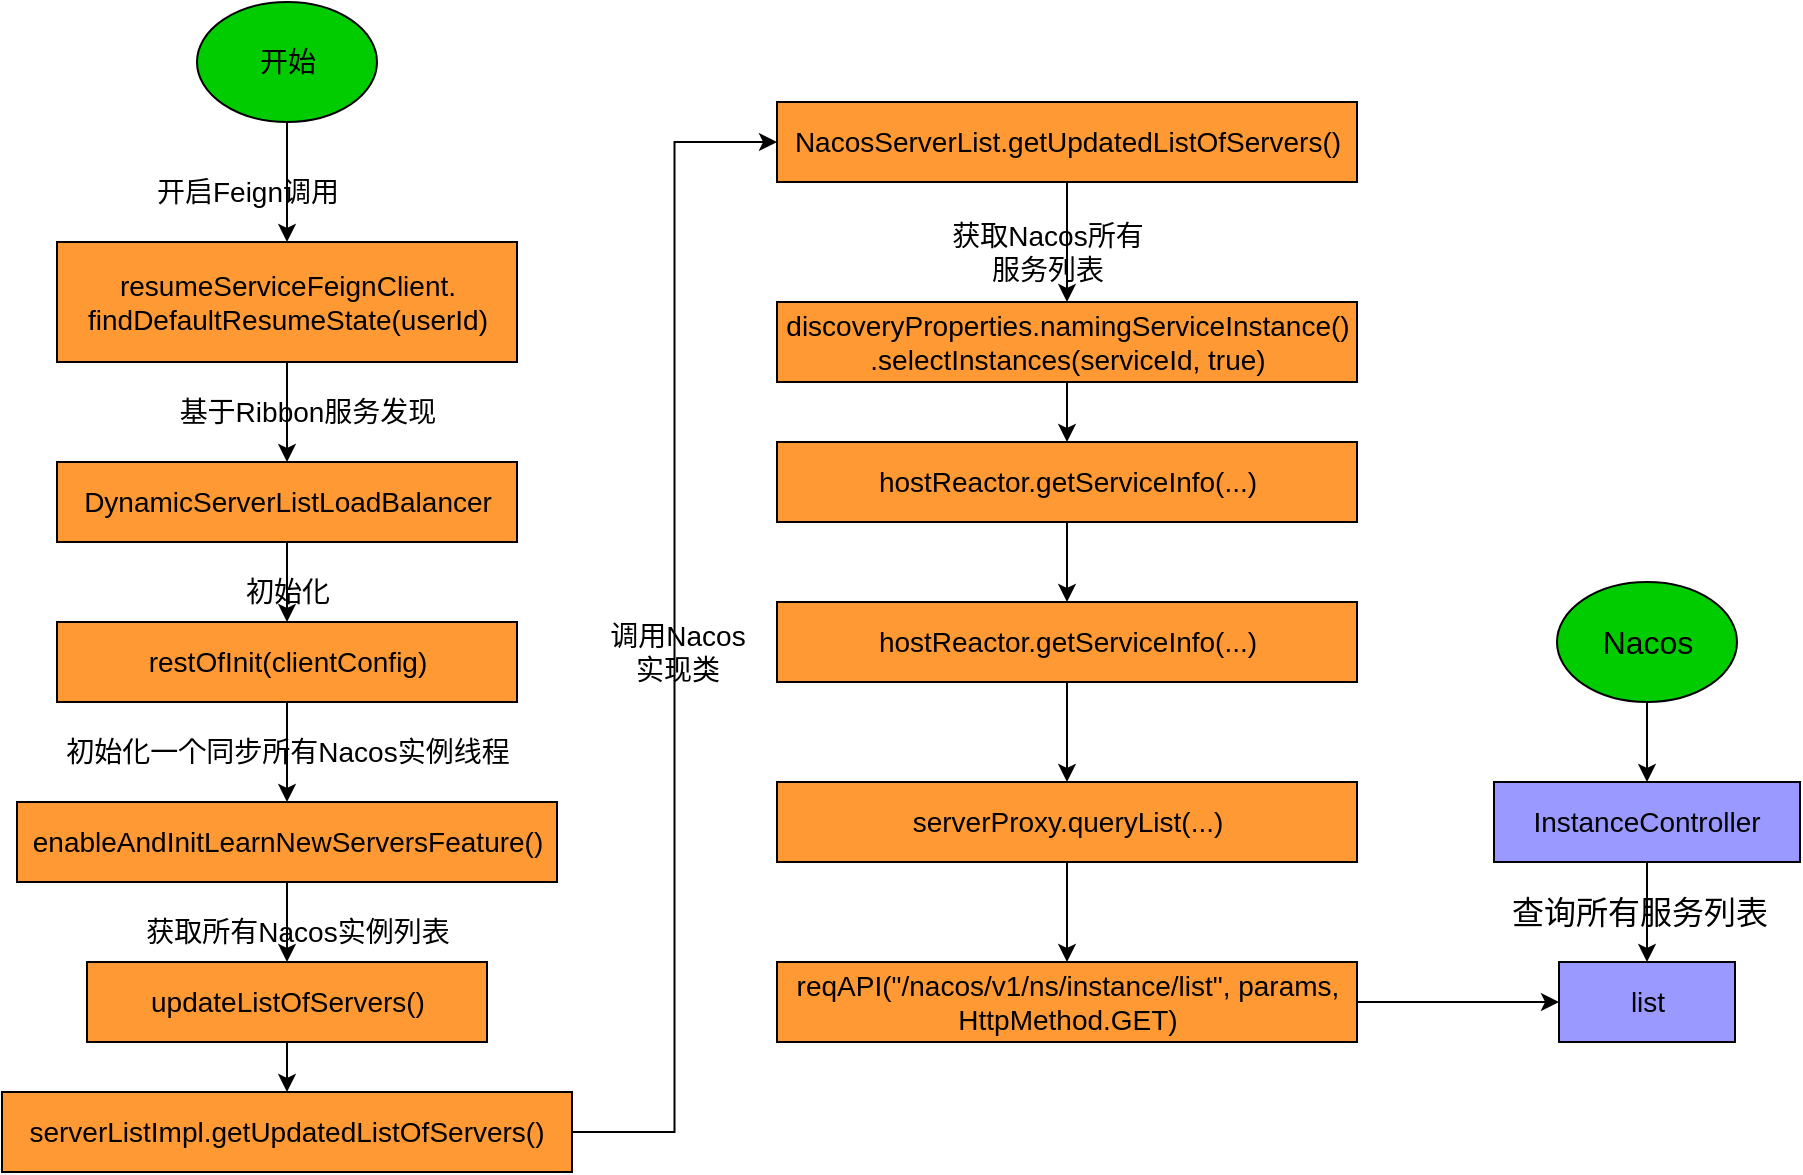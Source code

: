 <mxfile version="20.2.6" type="device"><diagram id="C5RBs43oDa-KdzZeNtuy" name="Page-1"><mxGraphModel dx="1422" dy="762" grid="1" gridSize="10" guides="1" tooltips="1" connect="1" arrows="1" fold="1" page="1" pageScale="1" pageWidth="627" pageHeight="669" math="0" shadow="0"><root><mxCell id="WIyWlLk6GJQsqaUBKTNV-0"/><mxCell id="WIyWlLk6GJQsqaUBKTNV-1" parent="WIyWlLk6GJQsqaUBKTNV-0"/><mxCell id="gpeVUqWnFMAwExDxJcNL-3" style="edgeStyle=orthogonalEdgeStyle;rounded=0;orthogonalLoop=1;jettySize=auto;html=1;exitX=0.5;exitY=1;exitDx=0;exitDy=0;entryX=0.5;entryY=0;entryDx=0;entryDy=0;fontSize=14;" edge="1" parent="WIyWlLk6GJQsqaUBKTNV-1" source="gpeVUqWnFMAwExDxJcNL-0" target="gpeVUqWnFMAwExDxJcNL-1"><mxGeometry relative="1" as="geometry"/></mxCell><mxCell id="gpeVUqWnFMAwExDxJcNL-0" value="开始" style="ellipse;whiteSpace=wrap;html=1;fontSize=14;fillColor=#00CC00;" vertex="1" parent="WIyWlLk6GJQsqaUBKTNV-1"><mxGeometry x="207.5" y="42" width="90" height="60" as="geometry"/></mxCell><mxCell id="gpeVUqWnFMAwExDxJcNL-6" value="" style="edgeStyle=orthogonalEdgeStyle;rounded=0;orthogonalLoop=1;jettySize=auto;html=1;fontSize=14;" edge="1" parent="WIyWlLk6GJQsqaUBKTNV-1" source="gpeVUqWnFMAwExDxJcNL-1" target="gpeVUqWnFMAwExDxJcNL-5"><mxGeometry relative="1" as="geometry"/></mxCell><mxCell id="gpeVUqWnFMAwExDxJcNL-1" value="resumeServiceFeignClient.&lt;br&gt;findDefaultResumeState(userId)" style="rounded=0;whiteSpace=wrap;html=1;fontSize=14;fillColor=#FF9933;" vertex="1" parent="WIyWlLk6GJQsqaUBKTNV-1"><mxGeometry x="137.5" y="162" width="230" height="60" as="geometry"/></mxCell><mxCell id="gpeVUqWnFMAwExDxJcNL-4" value="开启Feign调用" style="text;html=1;strokeColor=none;fillColor=none;align=center;verticalAlign=middle;whiteSpace=wrap;rounded=0;fontSize=14;" vertex="1" parent="WIyWlLk6GJQsqaUBKTNV-1"><mxGeometry x="177.5" y="122" width="110" height="30" as="geometry"/></mxCell><mxCell id="gpeVUqWnFMAwExDxJcNL-9" value="" style="edgeStyle=orthogonalEdgeStyle;rounded=0;orthogonalLoop=1;jettySize=auto;html=1;fontSize=14;" edge="1" parent="WIyWlLk6GJQsqaUBKTNV-1" source="gpeVUqWnFMAwExDxJcNL-5" target="gpeVUqWnFMAwExDxJcNL-8"><mxGeometry relative="1" as="geometry"/></mxCell><mxCell id="gpeVUqWnFMAwExDxJcNL-5" value="DynamicServerListLoadBalancer" style="rounded=0;whiteSpace=wrap;html=1;fontSize=14;fillColor=#FF9933;" vertex="1" parent="WIyWlLk6GJQsqaUBKTNV-1"><mxGeometry x="137.5" y="272" width="230" height="40" as="geometry"/></mxCell><mxCell id="gpeVUqWnFMAwExDxJcNL-7" value="基于Ribbon服务发现" style="text;html=1;strokeColor=none;fillColor=none;align=center;verticalAlign=middle;whiteSpace=wrap;rounded=0;fontSize=14;" vertex="1" parent="WIyWlLk6GJQsqaUBKTNV-1"><mxGeometry x="187.5" y="232" width="150" height="30" as="geometry"/></mxCell><mxCell id="gpeVUqWnFMAwExDxJcNL-12" value="" style="edgeStyle=orthogonalEdgeStyle;rounded=0;orthogonalLoop=1;jettySize=auto;html=1;fontSize=14;" edge="1" parent="WIyWlLk6GJQsqaUBKTNV-1" source="gpeVUqWnFMAwExDxJcNL-8" target="gpeVUqWnFMAwExDxJcNL-11"><mxGeometry relative="1" as="geometry"/></mxCell><mxCell id="gpeVUqWnFMAwExDxJcNL-8" value="restOfInit(clientConfig)" style="rounded=0;whiteSpace=wrap;html=1;fontSize=14;fillColor=#FF9933;" vertex="1" parent="WIyWlLk6GJQsqaUBKTNV-1"><mxGeometry x="137.5" y="352" width="230" height="40" as="geometry"/></mxCell><mxCell id="gpeVUqWnFMAwExDxJcNL-10" value="初始化" style="text;html=1;strokeColor=none;fillColor=none;align=center;verticalAlign=middle;whiteSpace=wrap;rounded=0;fontSize=14;" vertex="1" parent="WIyWlLk6GJQsqaUBKTNV-1"><mxGeometry x="222.5" y="322" width="60" height="30" as="geometry"/></mxCell><mxCell id="gpeVUqWnFMAwExDxJcNL-15" value="" style="edgeStyle=orthogonalEdgeStyle;rounded=0;orthogonalLoop=1;jettySize=auto;html=1;fontSize=14;" edge="1" parent="WIyWlLk6GJQsqaUBKTNV-1" source="gpeVUqWnFMAwExDxJcNL-11" target="gpeVUqWnFMAwExDxJcNL-14"><mxGeometry relative="1" as="geometry"/></mxCell><mxCell id="gpeVUqWnFMAwExDxJcNL-11" value="enableAndInitLearnNewServersFeature()" style="rounded=0;whiteSpace=wrap;html=1;fontSize=14;fillColor=#FF9933;" vertex="1" parent="WIyWlLk6GJQsqaUBKTNV-1"><mxGeometry x="117.5" y="442" width="270" height="40" as="geometry"/></mxCell><mxCell id="gpeVUqWnFMAwExDxJcNL-13" value="初始化一个同步所有Nacos实例线程" style="text;html=1;strokeColor=none;fillColor=none;align=center;verticalAlign=middle;whiteSpace=wrap;rounded=0;fontSize=14;" vertex="1" parent="WIyWlLk6GJQsqaUBKTNV-1"><mxGeometry x="132.5" y="402" width="240" height="30" as="geometry"/></mxCell><mxCell id="gpeVUqWnFMAwExDxJcNL-18" value="" style="edgeStyle=orthogonalEdgeStyle;rounded=0;orthogonalLoop=1;jettySize=auto;html=1;fontSize=14;" edge="1" parent="WIyWlLk6GJQsqaUBKTNV-1" source="gpeVUqWnFMAwExDxJcNL-14" target="gpeVUqWnFMAwExDxJcNL-17"><mxGeometry relative="1" as="geometry"/></mxCell><mxCell id="gpeVUqWnFMAwExDxJcNL-14" value="updateListOfServers()" style="rounded=0;whiteSpace=wrap;html=1;fontSize=14;fillColor=#FF9933;" vertex="1" parent="WIyWlLk6GJQsqaUBKTNV-1"><mxGeometry x="152.5" y="522" width="200" height="40" as="geometry"/></mxCell><mxCell id="gpeVUqWnFMAwExDxJcNL-16" value="获取所有Nacos实例列表" style="text;html=1;strokeColor=none;fillColor=none;align=center;verticalAlign=middle;whiteSpace=wrap;rounded=0;fontSize=14;" vertex="1" parent="WIyWlLk6GJQsqaUBKTNV-1"><mxGeometry x="167.5" y="492" width="180" height="30" as="geometry"/></mxCell><mxCell id="gpeVUqWnFMAwExDxJcNL-20" style="edgeStyle=orthogonalEdgeStyle;rounded=0;orthogonalLoop=1;jettySize=auto;html=1;exitX=1;exitY=0.5;exitDx=0;exitDy=0;entryX=0;entryY=0.5;entryDx=0;entryDy=0;fontSize=14;" edge="1" parent="WIyWlLk6GJQsqaUBKTNV-1" source="gpeVUqWnFMAwExDxJcNL-17" target="gpeVUqWnFMAwExDxJcNL-19"><mxGeometry relative="1" as="geometry"/></mxCell><mxCell id="gpeVUqWnFMAwExDxJcNL-17" value="serverListImpl.getUpdatedListOfServers()" style="rounded=0;whiteSpace=wrap;html=1;fontSize=14;fillColor=#FF9933;" vertex="1" parent="WIyWlLk6GJQsqaUBKTNV-1"><mxGeometry x="110" y="587" width="285" height="40" as="geometry"/></mxCell><mxCell id="gpeVUqWnFMAwExDxJcNL-24" value="" style="edgeStyle=orthogonalEdgeStyle;rounded=0;orthogonalLoop=1;jettySize=auto;html=1;fontSize=14;" edge="1" parent="WIyWlLk6GJQsqaUBKTNV-1" source="gpeVUqWnFMAwExDxJcNL-19" target="gpeVUqWnFMAwExDxJcNL-23"><mxGeometry relative="1" as="geometry"/></mxCell><mxCell id="gpeVUqWnFMAwExDxJcNL-19" value="NacosServerList.getUpdatedListOfServers()" style="rounded=0;whiteSpace=wrap;html=1;fontSize=14;fillColor=#FF9933;" vertex="1" parent="WIyWlLk6GJQsqaUBKTNV-1"><mxGeometry x="497.5" y="92" width="290" height="40" as="geometry"/></mxCell><mxCell id="gpeVUqWnFMAwExDxJcNL-22" value="调用Nacos实现类" style="text;html=1;strokeColor=none;fillColor=none;align=center;verticalAlign=middle;whiteSpace=wrap;rounded=0;fontSize=14;" vertex="1" parent="WIyWlLk6GJQsqaUBKTNV-1"><mxGeometry x="407.5" y="352" width="80" height="30" as="geometry"/></mxCell><mxCell id="gpeVUqWnFMAwExDxJcNL-27" value="" style="edgeStyle=orthogonalEdgeStyle;rounded=0;orthogonalLoop=1;jettySize=auto;html=1;fontSize=14;" edge="1" parent="WIyWlLk6GJQsqaUBKTNV-1" source="gpeVUqWnFMAwExDxJcNL-23" target="gpeVUqWnFMAwExDxJcNL-26"><mxGeometry relative="1" as="geometry"/></mxCell><mxCell id="gpeVUqWnFMAwExDxJcNL-23" value="&lt;div&gt;discoveryProperties.namingServiceInstance()&lt;/div&gt;&lt;div&gt;&lt;span style=&quot;&quot;&gt;&#9;&#9;&#9;&#9;&#9;&lt;/span&gt;.selectInstances(serviceId, true)&lt;/div&gt;" style="rounded=0;whiteSpace=wrap;html=1;fontSize=14;fillColor=#FF9933;" vertex="1" parent="WIyWlLk6GJQsqaUBKTNV-1"><mxGeometry x="497.5" y="192" width="290" height="40" as="geometry"/></mxCell><mxCell id="gpeVUqWnFMAwExDxJcNL-25" value="获取Nacos所有服务列表" style="text;html=1;strokeColor=none;fillColor=none;align=center;verticalAlign=middle;whiteSpace=wrap;rounded=0;fontSize=14;" vertex="1" parent="WIyWlLk6GJQsqaUBKTNV-1"><mxGeometry x="577.5" y="152" width="110" height="30" as="geometry"/></mxCell><mxCell id="gpeVUqWnFMAwExDxJcNL-29" value="" style="edgeStyle=orthogonalEdgeStyle;rounded=0;orthogonalLoop=1;jettySize=auto;html=1;fontSize=14;" edge="1" parent="WIyWlLk6GJQsqaUBKTNV-1" source="gpeVUqWnFMAwExDxJcNL-26" target="gpeVUqWnFMAwExDxJcNL-28"><mxGeometry relative="1" as="geometry"/></mxCell><mxCell id="gpeVUqWnFMAwExDxJcNL-26" value="hostReactor.getServiceInfo(...)" style="rounded=0;whiteSpace=wrap;html=1;fontSize=14;fillColor=#FF9933;" vertex="1" parent="WIyWlLk6GJQsqaUBKTNV-1"><mxGeometry x="497.5" y="262" width="290" height="40" as="geometry"/></mxCell><mxCell id="gpeVUqWnFMAwExDxJcNL-31" value="" style="edgeStyle=orthogonalEdgeStyle;rounded=0;orthogonalLoop=1;jettySize=auto;html=1;fontSize=14;" edge="1" parent="WIyWlLk6GJQsqaUBKTNV-1" source="gpeVUqWnFMAwExDxJcNL-28" target="gpeVUqWnFMAwExDxJcNL-30"><mxGeometry relative="1" as="geometry"/></mxCell><mxCell id="gpeVUqWnFMAwExDxJcNL-28" value="hostReactor.getServiceInfo(...)" style="rounded=0;whiteSpace=wrap;html=1;fontSize=14;fillColor=#FF9933;" vertex="1" parent="WIyWlLk6GJQsqaUBKTNV-1"><mxGeometry x="497.5" y="342" width="290" height="40" as="geometry"/></mxCell><mxCell id="gpeVUqWnFMAwExDxJcNL-33" value="" style="edgeStyle=orthogonalEdgeStyle;rounded=0;orthogonalLoop=1;jettySize=auto;html=1;fontSize=14;" edge="1" parent="WIyWlLk6GJQsqaUBKTNV-1" source="gpeVUqWnFMAwExDxJcNL-30" target="gpeVUqWnFMAwExDxJcNL-32"><mxGeometry relative="1" as="geometry"/></mxCell><mxCell id="gpeVUqWnFMAwExDxJcNL-30" value="serverProxy.queryList(...)" style="rounded=0;whiteSpace=wrap;html=1;fontSize=14;fillColor=#FF9933;" vertex="1" parent="WIyWlLk6GJQsqaUBKTNV-1"><mxGeometry x="497.5" y="432" width="290" height="40" as="geometry"/></mxCell><mxCell id="gpeVUqWnFMAwExDxJcNL-41" style="edgeStyle=orthogonalEdgeStyle;rounded=0;orthogonalLoop=1;jettySize=auto;html=1;entryX=0;entryY=0.5;entryDx=0;entryDy=0;fontSize=16;" edge="1" parent="WIyWlLk6GJQsqaUBKTNV-1" source="gpeVUqWnFMAwExDxJcNL-32" target="gpeVUqWnFMAwExDxJcNL-36"><mxGeometry relative="1" as="geometry"/></mxCell><mxCell id="gpeVUqWnFMAwExDxJcNL-32" value="reqAPI(&quot;/nacos/v1/ns/instance/list&quot;, params, HttpMethod.GET)" style="rounded=0;whiteSpace=wrap;html=1;fontSize=14;fillColor=#FF9933;" vertex="1" parent="WIyWlLk6GJQsqaUBKTNV-1"><mxGeometry x="497.5" y="522" width="290" height="40" as="geometry"/></mxCell><mxCell id="gpeVUqWnFMAwExDxJcNL-39" style="edgeStyle=orthogonalEdgeStyle;rounded=0;orthogonalLoop=1;jettySize=auto;html=1;entryX=0.5;entryY=0;entryDx=0;entryDy=0;fontSize=16;" edge="1" parent="WIyWlLk6GJQsqaUBKTNV-1" source="gpeVUqWnFMAwExDxJcNL-34" target="gpeVUqWnFMAwExDxJcNL-35"><mxGeometry relative="1" as="geometry"/></mxCell><mxCell id="gpeVUqWnFMAwExDxJcNL-34" value="Nacos" style="ellipse;whiteSpace=wrap;html=1;fontSize=16;fillColor=#00CC00;" vertex="1" parent="WIyWlLk6GJQsqaUBKTNV-1"><mxGeometry x="887.5" y="332" width="90" height="60" as="geometry"/></mxCell><mxCell id="gpeVUqWnFMAwExDxJcNL-40" style="edgeStyle=orthogonalEdgeStyle;rounded=0;orthogonalLoop=1;jettySize=auto;html=1;entryX=0.5;entryY=0;entryDx=0;entryDy=0;fontSize=16;" edge="1" parent="WIyWlLk6GJQsqaUBKTNV-1" source="gpeVUqWnFMAwExDxJcNL-35" target="gpeVUqWnFMAwExDxJcNL-36"><mxGeometry relative="1" as="geometry"/></mxCell><mxCell id="gpeVUqWnFMAwExDxJcNL-35" value="InstanceController" style="rounded=0;whiteSpace=wrap;html=1;fontSize=14;fillColor=#9999FF;" vertex="1" parent="WIyWlLk6GJQsqaUBKTNV-1"><mxGeometry x="856" y="432" width="153" height="40" as="geometry"/></mxCell><mxCell id="gpeVUqWnFMAwExDxJcNL-36" value="list" style="whiteSpace=wrap;html=1;fontSize=14;fillColor=#9999FF;rounded=0;" vertex="1" parent="WIyWlLk6GJQsqaUBKTNV-1"><mxGeometry x="888.5" y="522" width="88" height="40" as="geometry"/></mxCell><mxCell id="gpeVUqWnFMAwExDxJcNL-42" value="查询所有服务列表" style="text;html=1;strokeColor=none;fillColor=none;align=center;verticalAlign=middle;whiteSpace=wrap;rounded=0;fontSize=16;" vertex="1" parent="WIyWlLk6GJQsqaUBKTNV-1"><mxGeometry x="849" y="482" width="160" height="30" as="geometry"/></mxCell></root></mxGraphModel></diagram></mxfile>